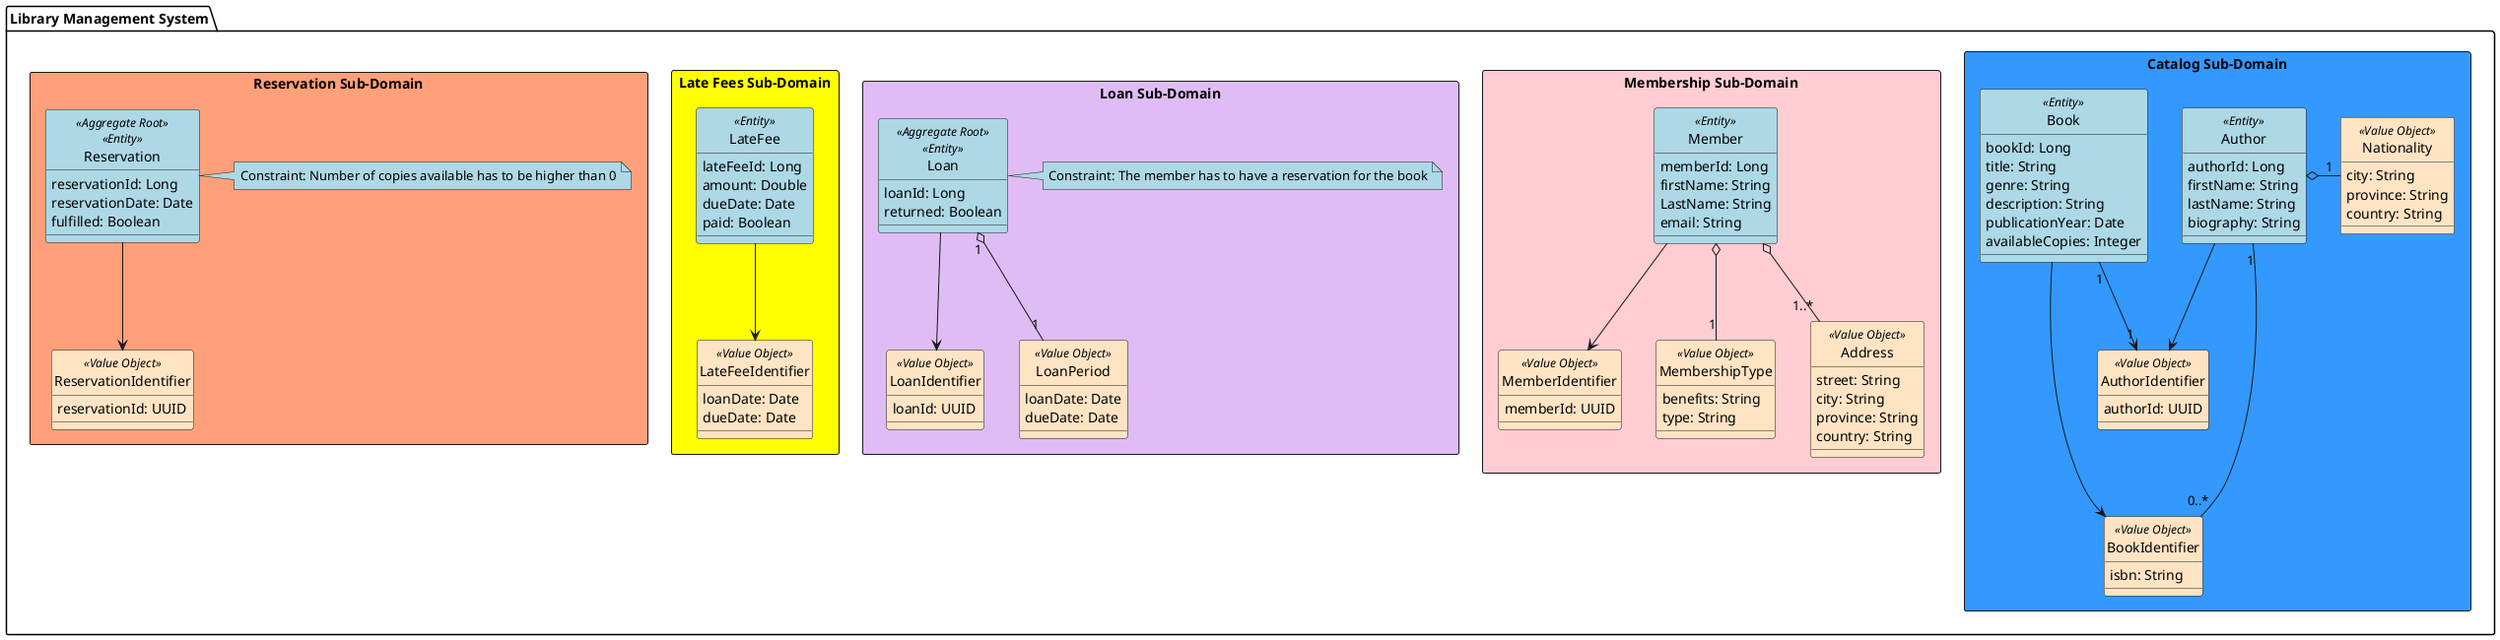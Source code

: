 @startuml
!define ENTITY(entityName) class entityName << Entity >>
!define AGGREGATE(aggregateName) class aggregateName << Aggregate >>
!define AGGREGATE_ROOT(aggregateRootName) class aggregateRootName << Aggregate Root >>
!define AGGREGATE_ROOT_ENTITY(aggregateRootEntityName) class aggregateRootEntityName << Aggregate Root >> << Entity >>
!define VALUE_OBJECT(valueObjectName) class valueObjectName << Value Object >>
!pragma useVerticalIf on
hide circle

package "Library Management System" as LibrarySystem {

    package "Catalog Sub-Domain" <<Rectangle>>  #3399ff{
        ENTITY(Book) #lightblue {
            bookId: Long
            title: String
            genre: String
            description: String
            publicationYear: Date
            availableCopies: Integer
        }

        ENTITY(Author) #lightblue {
            authorId: Long
            firstName: String
            lastName: String
            biography: String
        }

        VALUE_OBJECT(Nationality) #Bisque{
            city: String
            province: String
            country: String
        }


        VALUE_OBJECT(BookIdentifier) #Bisque {
            isbn: String
        }

        VALUE_OBJECT(AuthorIdentifier) #Bisque {
            authorId: UUID
        }




        Book "1"--> "1" AuthorIdentifier
        Author o-"1" Nationality
        Book --> BookIdentifier
        Author --> AuthorIdentifier
        Author "1"--- "0..*" BookIdentifier
    }

    package "Membership Sub-Domain" <<Rectangle>> #FFCDD2 {
        ENTITY(Member) #lightblue {
            memberId: Long
            firstName: String
            LastName: String
            email: String
        }

        VALUE_OBJECT(MemberIdentifier) #Bisque{
            memberId: UUID
        }

        VALUE_OBJECT(MembershipType) #Bisque{
            benefits: String
            type: String
        }

        VALUE_OBJECT(Address) #Bisque{
                street: String
                city: String
                province: String
                country: String
        }

        Member --> MemberIdentifier
        Member o-- "1..*" Address
        Member o-- "1" MembershipType

    }

    package "Loan Sub-Domain" <<Rectangle>> #DFBDF4{
        AGGREGATE_ROOT_ENTITY(Loan) #lightblue {
            loanId: Long
            returned: Boolean
        }

        VALUE_OBJECT(LoanIdentifier) #Bisque {
            loanId: UUID
        }
        VALUE_OBJECT(LoanPeriod) #Bisque {
            loanDate: Date
            dueDate: Date
        }

        note right of Loan #lightblue
            Constraint: The member has to have a reservation for the book
        end note

        Loan "1" o-- "1" LoanPeriod
        Loan --> LoanIdentifier
'        Loan --> BookIdentifier
'        Loan --> MemberIdentifier
    }
    package "Late Fees Sub-Domain" <<Rectangle>> #Yellow{

        ENTITY(LateFee) #lightblue {
            lateFeeId: Long
            amount: Double
            dueDate: Date
            paid: Boolean
        }
        VALUE_OBJECT(LateFeeIdentifier) #Bisque {
            loanDate: Date
            dueDate: Date
        }
'        LateFee --> BookIdentifier
'        LateFee --> MemberIdentifier
        LateFee --> LateFeeIdentifier
    }

    package "Reservation Sub-Domain" <<Rectangle>> #FFA07A{
        AGGREGATE_ROOT_ENTITY(Reservation) #lightblue {
            reservationId: Long
            reservationDate: Date
            fulfilled: Boolean
        }

        VALUE_OBJECT(ReservationIdentifier) #Bisque {
            reservationId: UUID
        }

        note right of Reservation #lightblue
            Constraint: Number of copies available has to be higher than 0
        end note

        Reservation --> ReservationIdentifier
'        Reservation --> MemberIdentifier
    }

'    Member "1" --> "0..*" ReservationIdentifier
'    Loan --> LateFeeIdentifier
'    Member "1" --> "0..*" BookIdentifier
'    Reservation --> BookIdentifier

}


@enduml
